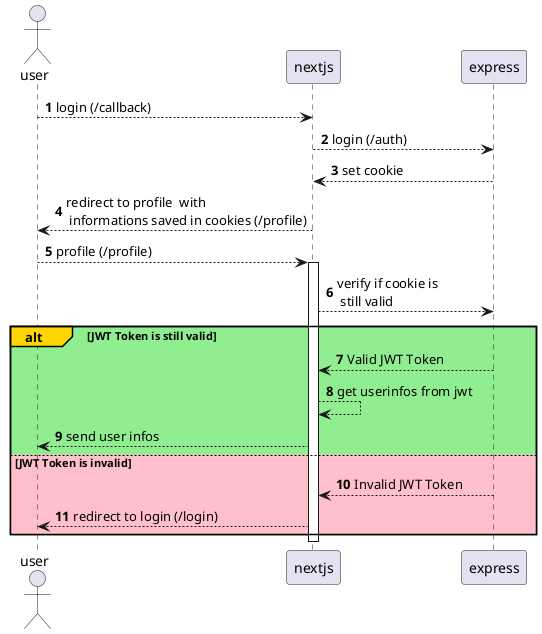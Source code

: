 @startuml
'https://plantuml.com/sequence-diagram

autonumber

actor  user
participant  nextjs
participant express

user --> nextjs : login (/callback)
nextjs --> express : login (/auth)
express --> nextjs : set cookie
nextjs --> user : redirect to profile  with \n informations saved in cookies (/profile)

user --> nextjs : profile (/profile)

activate nextjs
nextjs --> express : verify if cookie is \n still valid


alt#Gold #LightGreen JWT Token is still valid
    express --> nextjs : Valid JWT Token
    nextjs --> nextjs : get userinfos from jwt
    nextjs --> user : send user infos
else #Pink JWT Token is invalid
    express --> nextjs : Invalid JWT Token
    nextjs --> user : redirect to login (/login)
end

deactivate nextjs


@enduml